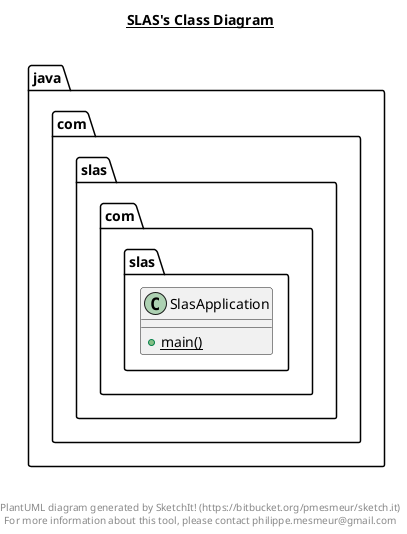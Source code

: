 @startuml

title __SLAS's Class Diagram__\n

  namespace  java{
    namespace com.slas {
      class com.slas.SlasApplication {
          {static} + main()
      }
    }
  }
  



right footer


PlantUML diagram generated by SketchIt! (https://bitbucket.org/pmesmeur/sketch.it)
For more information about this tool, please contact philippe.mesmeur@gmail.com
endfooter

@enduml
